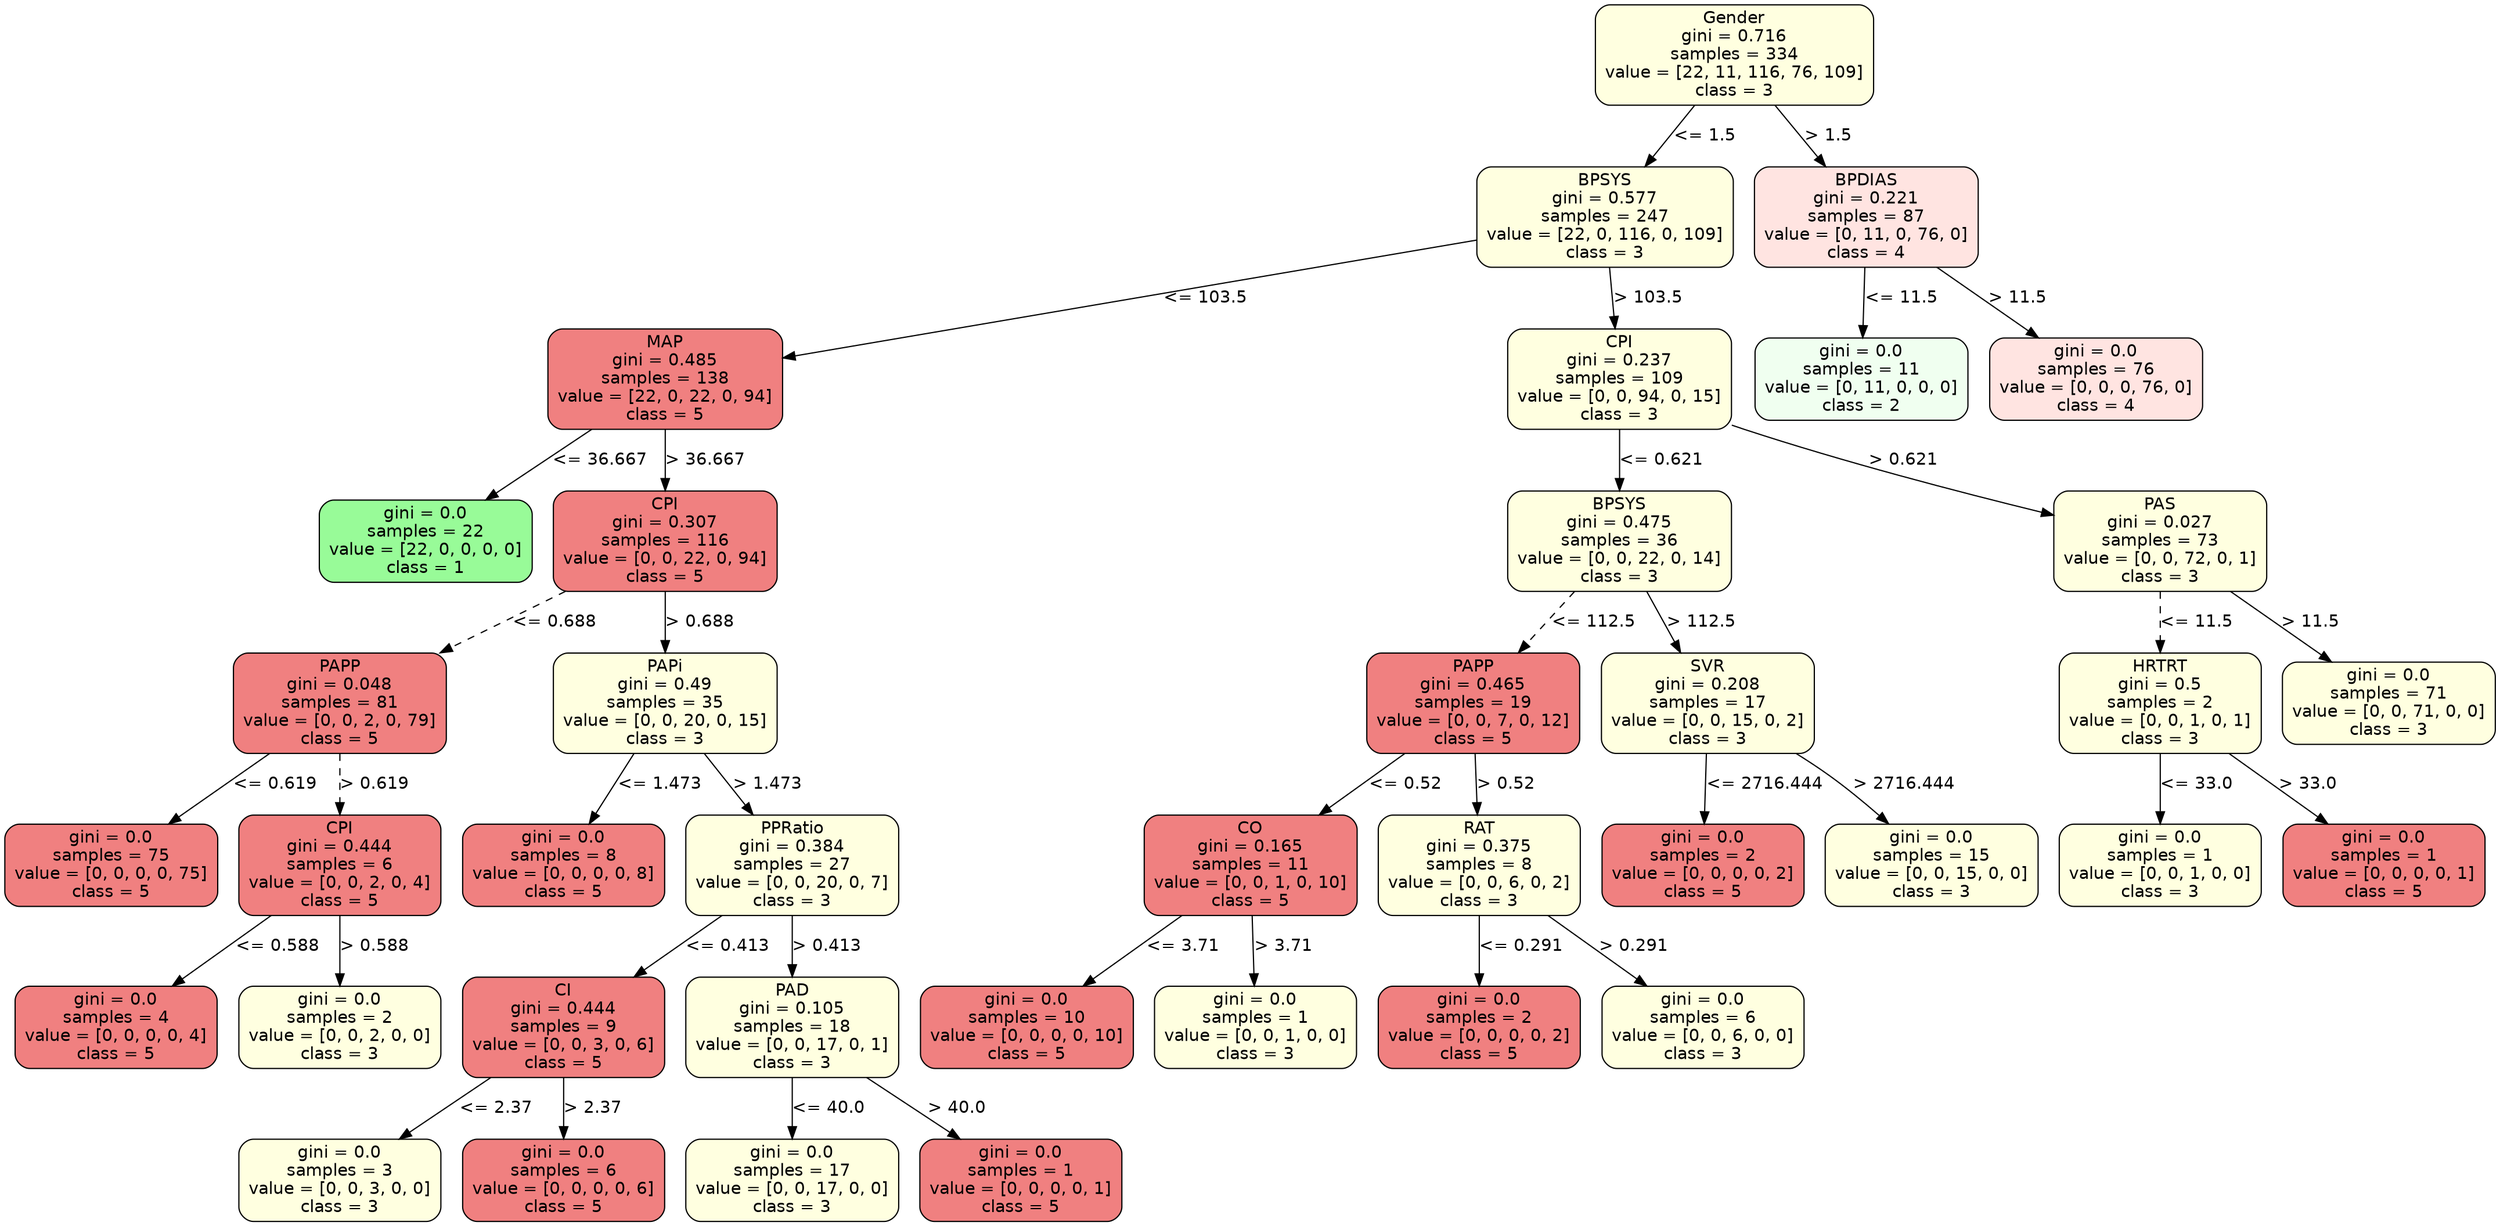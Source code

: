 strict digraph Tree {
	graph [bb="0,0,1758,1006"];
	node [color=black,
		fontname=helvetica,
		label="\N",
		shape=box,
		style="filled, rounded"
	];
	edge [fontname=helvetica];
	0	 [fillcolor=lightyellow,
		height=1.1528,
		label="Gender\ngini = 0.716\nsamples = 334\nvalue = [22, 11, 116, 76, 109]\nclass = 3",
		pos="1199.5,964.5",
		width=2.6667];
	1	 [fillcolor=lightyellow,
		height=1.1528,
		label="BPSYS\ngini = 0.577\nsamples = 247\nvalue = [22, 0, 116, 0, 109]\nclass = 3",
		pos="1108.5,830.5",
		width=2.4583];
	0 -> 1	 [label="<= 1.5",
		labelangle=45,
		labeldistance=2.5,
		lp="1177.5,897.5",
		op="<=",
		param=1.5,
		pos="e,1136.8,872.14 1171.2,922.84 1162.1,909.48 1152,894.54 1142.5,880.64",
		style=solid];
	36	 [fillcolor=mistyrose,
		height=1.1528,
		label="BPDIAS\ngini = 0.221\nsamples = 87\nvalue = [0, 11, 0, 76, 0]\nclass = 4",
		pos="1292.5,830.5",
		width=2.1528];
	0 -> 36	 [label="> 1.5",
		labelangle=-45,
		labeldistance=2.5,
		lp="1265,897.5",
		op=">",
		param=1.5,
		pos="e,1263.6,872.14 1228.4,922.84 1237.7,909.48 1248.1,894.54 1257.7,880.64",
		style=solid];
	2	 [fillcolor=lightcoral,
		height=1.1528,
		label="MAP\ngini = 0.485\nsamples = 138\nvalue = [22, 0, 22, 0, 94]\nclass = 5",
		pos="474.5,696.5",
		width=2.25];
	1 -> 2	 [label="<= 103.5",
		lp="839,763.5",
		op="<=",
		param=103.5,
		pos="e,555.7,713.66 1019.7,811.73 899.68,786.37 686.9,741.39 565.7,715.77",
		style=solid];
	19	 [fillcolor=lightyellow,
		height=1.1528,
		label="CPI\ngini = 0.237\nsamples = 109\nvalue = [0, 0, 94, 0, 15]\nclass = 3",
		pos="1117.5,696.5",
		width=2.1528];
	1 -> 19	 [label="> 103.5",
		lp="1136.5,763.5",
		op=">",
		param=103.5,
		pos="e,1114.7,738.14 1111.3,788.84 1112.2,775.98 1113.1,761.66 1114,748.21",
		style=solid];
	3	 [fillcolor=palegreen,
		height=0.94444,
		label="gini = 0.0\nsamples = 22\nvalue = [22, 0, 0, 0, 0]\nclass = 1",
		pos="305.5,562.5",
		width=2.0417];
	2 -> 3	 [label="<= 36.667",
		lp="426.5,629.5",
		op="<=",
		param=36.667,
		pos="e,348.38,596.5 421.95,654.84 401.08,638.29 377.16,619.32 356.45,602.9",
		style=solid];
	4	 [fillcolor=lightcoral,
		height=1.1528,
		label="CPI\ngini = 0.307\nsamples = 116\nvalue = [0, 0, 22, 0, 94]\nclass = 5",
		pos="474.5,562.5",
		width=2.1528];
	2 -> 4	 [label="> 36.667",
		lp="501.5,629.5",
		op=">",
		param=36.667,
		pos="e,474.5,604.14 474.5,654.84 474.5,641.98 474.5,627.66 474.5,614.21",
		style=solid];
	5	 [fillcolor=lightcoral,
		height=1.1528,
		label="PAPP\ngini = 0.048\nsamples = 81\nvalue = [0, 0, 2, 0, 79]\nclass = 5",
		pos="235.5,428.5",
		width=2.0417];
	4 -> 5	 [label="<= 0.688",
		lp="390,495.5",
		op="<=",
		param=0.688,
		pos="e,309.35,469.91 400.19,520.84 374.21,506.27 344.89,489.83 318.27,474.91",
		style=dashed];
	10	 [fillcolor=lightyellow,
		height=1.1528,
		label="PAPi\ngini = 0.49\nsamples = 35\nvalue = [0, 0, 20, 0, 15]\nclass = 3",
		pos="474.5,428.5",
		width=2.1528];
	4 -> 10	 [label="> 0.688",
		lp="497.5,495.5",
		op=">",
		param=0.688,
		pos="e,474.5,470.14 474.5,520.84 474.5,507.98 474.5,493.66 474.5,480.21",
		style=solid];
	6	 [fillcolor=lightcoral,
		height=0.94444,
		label="gini = 0.0\nsamples = 75\nvalue = [0, 0, 0, 0, 75]\nclass = 5",
		pos="73.5,294.5",
		width=2.0417];
	5 -> 6	 [label="<= 0.619",
		lp="187,361.5",
		op="<=",
		param=0.619,
		pos="e,114.61,328.5 185.13,386.84 165.12,370.29 142.19,351.32 122.34,334.9",
		style=solid];
	7	 [fillcolor=lightcoral,
		height=1.1528,
		label="CPI\ngini = 0.444\nsamples = 6\nvalue = [0, 0, 2, 0, 4]\nclass = 5",
		pos="235.5,294.5",
		width=1.9444];
	5 -> 7	 [label="> 0.619",
		lp="258.5,361.5",
		op=">",
		param=0.619,
		pos="e,235.5,336.14 235.5,386.84 235.5,373.98 235.5,359.66 235.5,346.21",
		style=dashed];
	8	 [fillcolor=lightcoral,
		height=0.94444,
		label="gini = 0.0\nsamples = 4\nvalue = [0, 0, 0, 0, 4]\nclass = 5",
		pos="77.5,160.5",
		width=1.9444];
	7 -> 8	 [label="<= 0.588",
		lp="189,227.5",
		op="<=",
		param=0.588,
		pos="e,117.59,194.5 186.37,252.84 166.95,236.36 144.69,217.49 125.39,201.12",
		style=solid];
	9	 [fillcolor=lightyellow,
		height=0.94444,
		label="gini = 0.0\nsamples = 2\nvalue = [0, 0, 2, 0, 0]\nclass = 3",
		pos="235.5,160.5",
		width=1.9444];
	7 -> 9	 [label="> 0.588",
		lp="258.5,227.5",
		op=">",
		param=0.588,
		pos="e,235.5,194.5 235.5,252.84 235.5,237.6 235.5,220.33 235.5,204.87",
		style=solid];
	11	 [fillcolor=lightcoral,
		height=0.94444,
		label="gini = 0.0\nsamples = 8\nvalue = [0, 0, 0, 0, 8]\nclass = 5",
		pos="393.5,294.5",
		width=1.9444];
	10 -> 11	 [label="<= 1.473",
		lp="464,361.5",
		op="<=",
		param=1.473,
		pos="e,412.87,328.81 447.48,386.71 443.75,380.79 440,374.76 436.5,369 430.38,358.93 423.95,347.99 417.98,337.68",
		style=solid];
	12	 [fillcolor=lightyellow,
		height=1.1528,
		label="PPRatio\ngini = 0.384\nsamples = 27\nvalue = [0, 0, 20, 0, 7]\nclass = 3",
		pos="555.5,294.5",
		width=2.0417];
	10 -> 12	 [label="> 1.473",
		lp="540.5,361.5",
		op=">",
		param=1.473,
		pos="e,530.33,336.14 499.68,386.84 507.69,373.6 516.62,358.82 524.96,345.03",
		style=solid];
	13	 [fillcolor=lightcoral,
		height=1.1528,
		label="CI\ngini = 0.444\nsamples = 9\nvalue = [0, 0, 3, 0, 6]\nclass = 5",
		pos="393.5,160.5",
		width=1.9444];
	12 -> 13	 [label="<= 0.413",
		lp="507,227.5",
		op="<=",
		param=0.413,
		pos="e,443.84,202.14 505.13,252.84 488.22,238.84 469.21,223.13 451.74,208.68",
		style=solid];
	16	 [fillcolor=lightyellow,
		height=1.1528,
		label="PAD\ngini = 0.105\nsamples = 18\nvalue = [0, 0, 17, 0, 1]\nclass = 3",
		pos="555.5,160.5",
		width=2.0417];
	12 -> 16	 [label="> 0.413",
		lp="578.5,227.5",
		op=">",
		param=0.413,
		pos="e,555.5,202.14 555.5,252.84 555.5,239.98 555.5,225.66 555.5,212.21",
		style=solid];
	14	 [fillcolor=lightyellow,
		height=0.94444,
		label="gini = 0.0\nsamples = 3\nvalue = [0, 0, 3, 0, 0]\nclass = 3",
		pos="235.5,34",
		width=1.9444];
	13 -> 14	 [label="<= 2.37",
		lp="338,93.5",
		op="<=",
		param=2.37,
		pos="e,278.14,68.142 341.33,118.73 323.55,104.5 303.73,88.625 286.08,74.497",
		style=solid];
	15	 [fillcolor=lightcoral,
		height=0.94444,
		label="gini = 0.0\nsamples = 6\nvalue = [0, 0, 0, 0, 6]\nclass = 5",
		pos="393.5,34",
		width=1.9444];
	13 -> 15	 [label="> 2.37",
		lp="413,93.5",
		op=">",
		param=2.37,
		pos="e,393.5,68.142 393.5,118.73 393.5,105.78 393.5,91.472 393.5,78.356",
		style=solid];
	17	 [fillcolor=lightyellow,
		height=0.94444,
		label="gini = 0.0\nsamples = 17\nvalue = [0, 0, 17, 0, 0]\nclass = 3",
		pos="555.5,34",
		width=2.0417];
	16 -> 17	 [label="<= 40.0",
		lp="579,93.5",
		op="<=",
		param=40.0,
		pos="e,555.5,68.142 555.5,118.73 555.5,105.78 555.5,91.472 555.5,78.356",
		style=solid];
	18	 [fillcolor=lightcoral,
		height=0.94444,
		label="gini = 0.0\nsamples = 1\nvalue = [0, 0, 0, 0, 1]\nclass = 5",
		pos="717.5,34",
		width=1.9444];
	16 -> 18	 [label="> 40.0",
		lp="666,93.5",
		op=">",
		param=40.0,
		pos="e,673.78,68.142 608.99,118.73 627.22,104.5 647.55,88.625 665.64,74.497",
		style=solid];
	20	 [fillcolor=lightyellow,
		height=1.1528,
		label="BPSYS\ngini = 0.475\nsamples = 36\nvalue = [0, 0, 22, 0, 14]\nclass = 3",
		pos="1117.5,562.5",
		width=2.1528];
	19 -> 20	 [label="<= 0.621",
		lp="1145,629.5",
		op="<=",
		param=0.621,
		pos="e,1117.5,604.14 1117.5,654.84 1117.5,641.98 1117.5,627.66 1117.5,614.21",
		style=solid];
	31	 [fillcolor=lightyellow,
		height=1.1528,
		label="PAS\ngini = 0.027\nsamples = 73\nvalue = [0, 0, 72, 0, 1]\nclass = 3",
		pos="1522.5,562.5",
		width=2.0417];
	19 -> 31	 [label="> 0.621",
		lp="1323.5,629.5",
		op=">",
		param=0.621,
		pos="e,1448.7,580.52 1195.4,658.97 1198.8,657.59 1202.2,656.26 1205.5,655 1283.1,625.58 1374.4,599.84 1439,583.04",
		style=solid];
	21	 [fillcolor=lightcoral,
		height=1.1528,
		label="PAPP\ngini = 0.465\nsamples = 19\nvalue = [0, 0, 7, 0, 12]\nclass = 5",
		pos="1035.5,428.5",
		width=2.0417];
	20 -> 21	 [label="<= 112.5",
		lp="1107,495.5",
		op="<=",
		param=112.5,
		pos="e,1061,470.14 1092,520.84 1083.9,507.6 1074.9,492.82 1066.4,479.03",
		style=dashed];
	28	 [fillcolor=lightyellow,
		height=1.1528,
		label="SVR\ngini = 0.208\nsamples = 17\nvalue = [0, 0, 15, 0, 2]\nclass = 3",
		pos="1200.5,428.5",
		width=2.0417];
	20 -> 28	 [label="> 112.5",
		lp="1184.5,495.5",
		op=">",
		param=112.5,
		pos="e,1174.7,470.14 1143.3,520.84 1151.5,507.6 1160.7,492.82 1169.2,479.03",
		style=solid];
	22	 [fillcolor=lightcoral,
		height=1.1528,
		label="CO\ngini = 0.165\nsamples = 11\nvalue = [0, 0, 1, 0, 10]\nclass = 5",
		pos="878.5,294.5",
		width=2.0417];
	21 -> 22	 [label="<= 0.52",
		lp="986,361.5",
		op="<=",
		param=0.52,
		pos="e,927.28,336.14 986.68,386.84 970.29,372.84 951.87,357.13 934.95,342.68",
		style=solid];
	25	 [fillcolor=lightyellow,
		height=1.1528,
		label="RAT\ngini = 0.375\nsamples = 8\nvalue = [0, 0, 6, 0, 2]\nclass = 3",
		pos="1040.5,294.5",
		width=1.9444];
	21 -> 25	 [label="> 0.52",
		lp="1058,361.5",
		op=">",
		param=0.52,
		pos="e,1038.9,336.14 1037.1,386.84 1037.5,373.98 1038.1,359.66 1038.6,346.21",
		style=solid];
	23	 [fillcolor=lightcoral,
		height=0.94444,
		label="gini = 0.0\nsamples = 10\nvalue = [0, 0, 0, 0, 10]\nclass = 5",
		pos="720.5,160.5",
		width=2.0417];
	22 -> 23	 [label="<= 3.71",
		lp="828,227.5",
		op="<=",
		param=3.71,
		pos="e,760.59,194.5 829.37,252.84 809.95,236.36 787.69,217.49 768.39,201.12",
		style=solid];
	24	 [fillcolor=lightyellow,
		height=0.94444,
		label="gini = 0.0\nsamples = 1\nvalue = [0, 0, 1, 0, 0]\nclass = 3",
		pos="882.5,160.5",
		width=1.9444];
	22 -> 24	 [label="> 3.71",
		lp="901,227.5",
		op=">",
		param=3.71,
		pos="e,881.48,194.5 879.74,252.84 880.2,237.6 880.71,220.33 881.18,204.87",
		style=solid];
	26	 [fillcolor=lightcoral,
		height=0.94444,
		label="gini = 0.0\nsamples = 2\nvalue = [0, 0, 0, 0, 2]\nclass = 5",
		pos="1040.5,160.5",
		width=1.9444];
	25 -> 26	 [label="<= 0.291",
		lp="1068,227.5",
		op="<=",
		param=0.291,
		pos="e,1040.5,194.5 1040.5,252.84 1040.5,237.6 1040.5,220.33 1040.5,204.87",
		style=solid];
	27	 [fillcolor=lightyellow,
		height=0.94444,
		label="gini = 0.0\nsamples = 6\nvalue = [0, 0, 6, 0, 0]\nclass = 3",
		pos="1198.5,160.5",
		width=1.9444];
	25 -> 27	 [label="> 0.291",
		lp="1147.5,227.5",
		op=">",
		param=0.291,
		pos="e,1158.4,194.5 1089.6,252.84 1109.1,236.36 1131.3,217.49 1150.6,201.12",
		style=solid];
	29	 [fillcolor=lightcoral,
		height=0.94444,
		label="gini = 0.0\nsamples = 2\nvalue = [0, 0, 0, 0, 2]\nclass = 5",
		pos="1198.5,294.5",
		width=1.9444];
	28 -> 29	 [label="<= 2716.444",
		lp="1239,361.5",
		op="<=",
		param=2716.444,
		pos="e,1199,328.5 1199.9,386.84 1199.7,371.6 1199.4,354.33 1199.2,338.87",
		style=solid];
	30	 [fillcolor=lightyellow,
		height=0.94444,
		label="gini = 0.0\nsamples = 15\nvalue = [0, 0, 15, 0, 0]\nclass = 3",
		pos="1360.5,294.5",
		width=2.0417];
	28 -> 30	 [label="> 2716.444",
		lp="1332,361.5",
		op=">",
		param=2716.444,
		pos="e,1325.9,328.83 1259.1,386.76 1266.8,380.94 1274.4,374.92 1281.5,369 1293.9,358.7 1306.7,347 1318.4,335.96",
		style=solid];
	32	 [fillcolor=lightyellow,
		height=1.1528,
		label="HRTRT\ngini = 0.5\nsamples = 2\nvalue = [0, 0, 1, 0, 1]\nclass = 3",
		pos="1522.5,428.5",
		width=1.9444];
	31 -> 32	 [label="<= 11.5",
		lp="1546,495.5",
		op="<=",
		param=11.5,
		pos="e,1522.5,470.14 1522.5,520.84 1522.5,507.98 1522.5,493.66 1522.5,480.21",
		style=dashed];
	35	 [fillcolor=lightyellow,
		height=0.94444,
		label="gini = 0.0\nsamples = 71\nvalue = [0, 0, 71, 0, 0]\nclass = 3",
		pos="1684.5,428.5",
		width=2.0417];
	31 -> 35	 [label="> 11.5",
		lp="1627,495.5",
		op=">",
		param=11.5,
		pos="e,1643.4,462.5 1572.9,520.84 1592.9,504.29 1615.8,485.32 1635.7,468.9",
		style=solid];
	33	 [fillcolor=lightyellow,
		height=0.94444,
		label="gini = 0.0\nsamples = 1\nvalue = [0, 0, 1, 0, 0]\nclass = 3",
		pos="1522.5,294.5",
		width=1.9444];
	32 -> 33	 [label="<= 33.0",
		lp="1546,361.5",
		op="<=",
		param=33.0,
		pos="e,1522.5,328.5 1522.5,386.84 1522.5,371.6 1522.5,354.33 1522.5,338.87",
		style=solid];
	34	 [fillcolor=lightcoral,
		height=0.94444,
		label="gini = 0.0\nsamples = 1\nvalue = [0, 0, 0, 0, 1]\nclass = 5",
		pos="1680.5,294.5",
		width=1.9444];
	32 -> 34	 [label="> 33.0",
		lp="1625,361.5",
		op=">",
		param=33.0,
		pos="e,1640.4,328.5 1571.6,386.84 1591.1,370.36 1613.3,351.49 1632.6,335.12",
		style=solid];
	37	 [fillcolor=honeydew,
		height=0.94444,
		label="gini = 0.0\nsamples = 11\nvalue = [0, 11, 0, 0, 0]\nclass = 2",
		pos="1288.5,696.5",
		width=2.0417];
	36 -> 37	 [label="<= 11.5",
		lp="1315,763.5",
		op="<=",
		param=11.5,
		pos="e,1289.5,730.5 1291.3,788.84 1290.8,773.6 1290.3,756.33 1289.8,740.87",
		style=solid];
	38	 [fillcolor=mistyrose,
		height=0.94444,
		label="gini = 0.0\nsamples = 76\nvalue = [0, 0, 0, 76, 0]\nclass = 4",
		pos="1453.5,696.5",
		width=2.0417];
	36 -> 38	 [label="> 11.5",
		lp="1398,763.5",
		op=">",
		param=11.5,
		pos="e,1412.6,730.5 1342.6,788.84 1362.4,772.36 1385,753.49 1404.7,737.12",
		style=solid];
}
